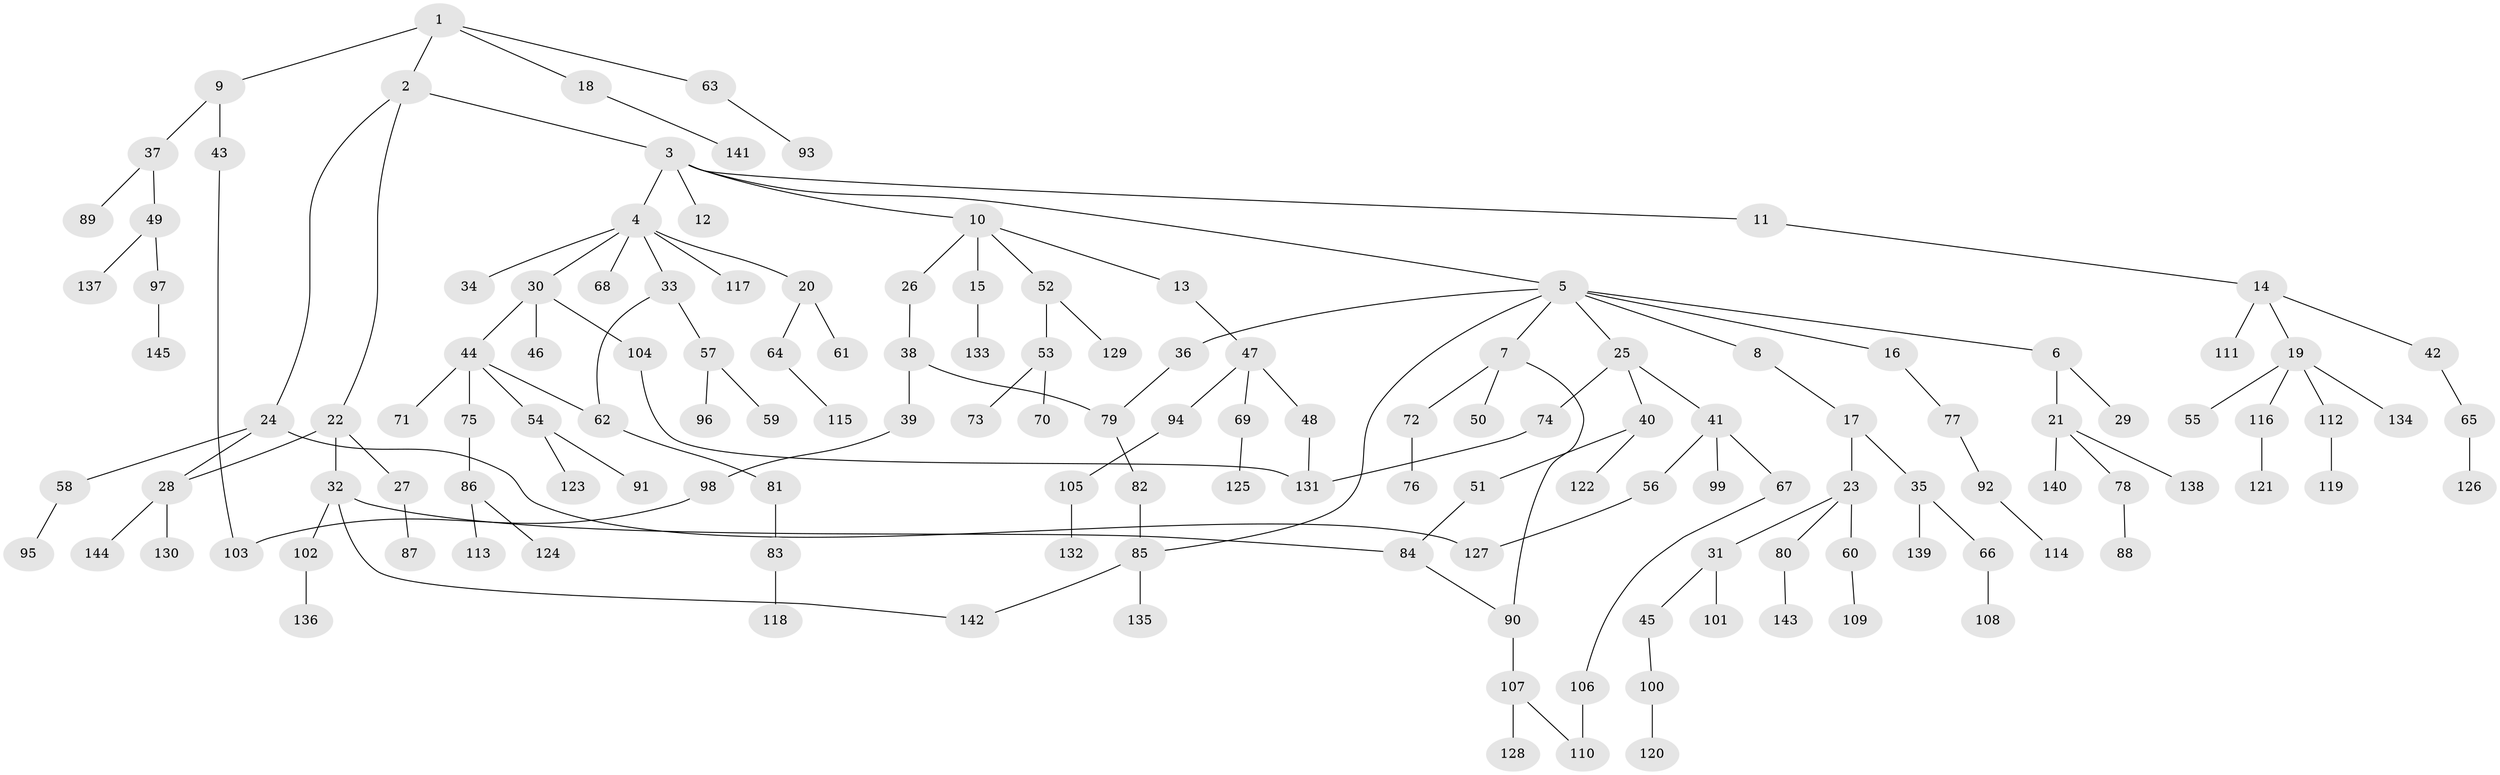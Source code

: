// Generated by graph-tools (version 1.1) at 2025/41/03/09/25 04:41:44]
// undirected, 145 vertices, 156 edges
graph export_dot {
graph [start="1"]
  node [color=gray90,style=filled];
  1;
  2;
  3;
  4;
  5;
  6;
  7;
  8;
  9;
  10;
  11;
  12;
  13;
  14;
  15;
  16;
  17;
  18;
  19;
  20;
  21;
  22;
  23;
  24;
  25;
  26;
  27;
  28;
  29;
  30;
  31;
  32;
  33;
  34;
  35;
  36;
  37;
  38;
  39;
  40;
  41;
  42;
  43;
  44;
  45;
  46;
  47;
  48;
  49;
  50;
  51;
  52;
  53;
  54;
  55;
  56;
  57;
  58;
  59;
  60;
  61;
  62;
  63;
  64;
  65;
  66;
  67;
  68;
  69;
  70;
  71;
  72;
  73;
  74;
  75;
  76;
  77;
  78;
  79;
  80;
  81;
  82;
  83;
  84;
  85;
  86;
  87;
  88;
  89;
  90;
  91;
  92;
  93;
  94;
  95;
  96;
  97;
  98;
  99;
  100;
  101;
  102;
  103;
  104;
  105;
  106;
  107;
  108;
  109;
  110;
  111;
  112;
  113;
  114;
  115;
  116;
  117;
  118;
  119;
  120;
  121;
  122;
  123;
  124;
  125;
  126;
  127;
  128;
  129;
  130;
  131;
  132;
  133;
  134;
  135;
  136;
  137;
  138;
  139;
  140;
  141;
  142;
  143;
  144;
  145;
  1 -- 2;
  1 -- 9;
  1 -- 18;
  1 -- 63;
  2 -- 3;
  2 -- 22;
  2 -- 24;
  3 -- 4;
  3 -- 5;
  3 -- 10;
  3 -- 11;
  3 -- 12;
  4 -- 20;
  4 -- 30;
  4 -- 33;
  4 -- 34;
  4 -- 68;
  4 -- 117;
  5 -- 6;
  5 -- 7;
  5 -- 8;
  5 -- 16;
  5 -- 25;
  5 -- 36;
  5 -- 85;
  6 -- 21;
  6 -- 29;
  7 -- 50;
  7 -- 72;
  7 -- 90;
  8 -- 17;
  9 -- 37;
  9 -- 43;
  10 -- 13;
  10 -- 15;
  10 -- 26;
  10 -- 52;
  11 -- 14;
  13 -- 47;
  14 -- 19;
  14 -- 42;
  14 -- 111;
  15 -- 133;
  16 -- 77;
  17 -- 23;
  17 -- 35;
  18 -- 141;
  19 -- 55;
  19 -- 112;
  19 -- 116;
  19 -- 134;
  20 -- 61;
  20 -- 64;
  21 -- 78;
  21 -- 138;
  21 -- 140;
  22 -- 27;
  22 -- 28;
  22 -- 32;
  23 -- 31;
  23 -- 60;
  23 -- 80;
  24 -- 58;
  24 -- 127;
  24 -- 28;
  25 -- 40;
  25 -- 41;
  25 -- 74;
  26 -- 38;
  27 -- 87;
  28 -- 130;
  28 -- 144;
  30 -- 44;
  30 -- 46;
  30 -- 104;
  31 -- 45;
  31 -- 101;
  32 -- 102;
  32 -- 84;
  32 -- 142;
  33 -- 57;
  33 -- 62;
  35 -- 66;
  35 -- 139;
  36 -- 79;
  37 -- 49;
  37 -- 89;
  38 -- 39;
  38 -- 79;
  39 -- 98;
  40 -- 51;
  40 -- 122;
  41 -- 56;
  41 -- 67;
  41 -- 99;
  42 -- 65;
  43 -- 103;
  44 -- 54;
  44 -- 62;
  44 -- 71;
  44 -- 75;
  45 -- 100;
  47 -- 48;
  47 -- 69;
  47 -- 94;
  48 -- 131;
  49 -- 97;
  49 -- 137;
  51 -- 84;
  52 -- 53;
  52 -- 129;
  53 -- 70;
  53 -- 73;
  54 -- 91;
  54 -- 123;
  56 -- 127;
  57 -- 59;
  57 -- 96;
  58 -- 95;
  60 -- 109;
  62 -- 81;
  63 -- 93;
  64 -- 115;
  65 -- 126;
  66 -- 108;
  67 -- 106;
  69 -- 125;
  72 -- 76;
  74 -- 131;
  75 -- 86;
  77 -- 92;
  78 -- 88;
  79 -- 82;
  80 -- 143;
  81 -- 83;
  82 -- 85;
  83 -- 118;
  84 -- 90;
  85 -- 135;
  85 -- 142;
  86 -- 113;
  86 -- 124;
  90 -- 107;
  92 -- 114;
  94 -- 105;
  97 -- 145;
  98 -- 103;
  100 -- 120;
  102 -- 136;
  104 -- 131;
  105 -- 132;
  106 -- 110;
  107 -- 128;
  107 -- 110;
  112 -- 119;
  116 -- 121;
}
